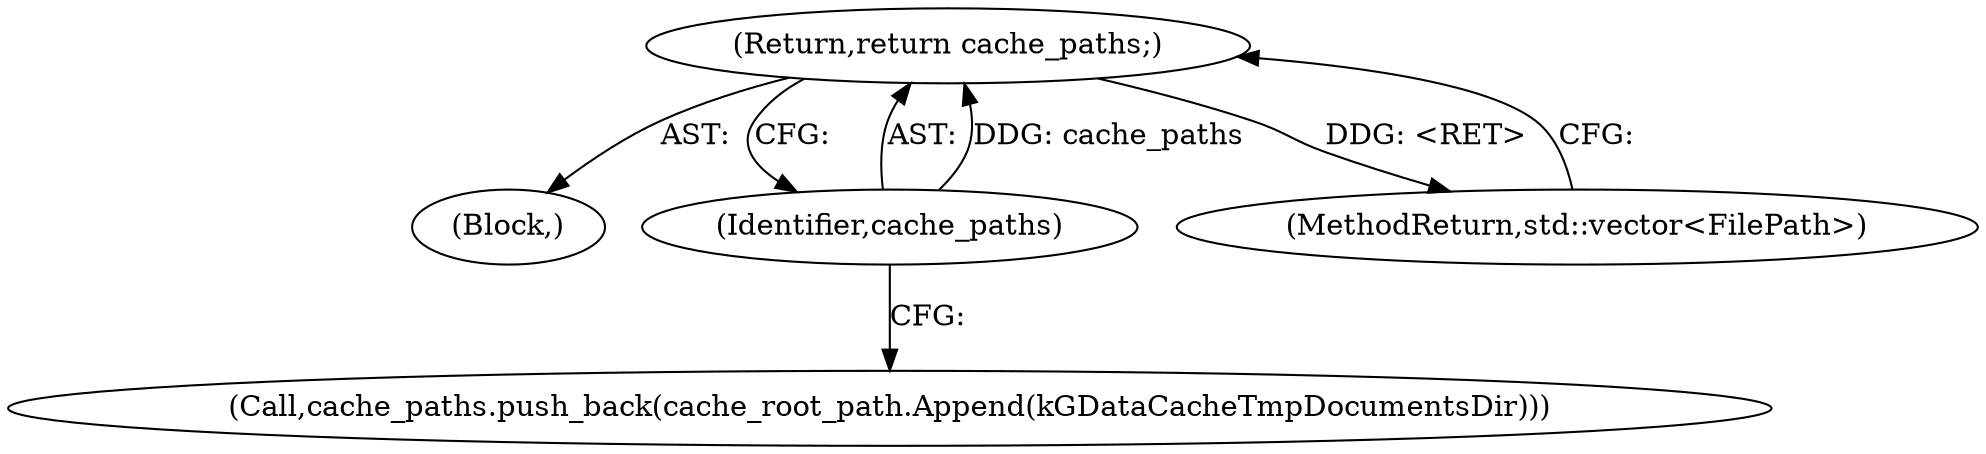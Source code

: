 digraph "1_Chrome_baef1ffd73db183ca50c854e1779ed7f6e5100a8_0@del" {
"1000125" [label="(Return,return cache_paths;)"];
"1000126" [label="(Identifier,cache_paths)"];
"1000102" [label="(Block,)"];
"1000125" [label="(Return,return cache_paths;)"];
"1000127" [label="(MethodReturn,std::vector<FilePath>)"];
"1000126" [label="(Identifier,cache_paths)"];
"1000122" [label="(Call,cache_paths.push_back(cache_root_path.Append(kGDataCacheTmpDocumentsDir)))"];
"1000125" -> "1000102"  [label="AST: "];
"1000125" -> "1000126"  [label="CFG: "];
"1000126" -> "1000125"  [label="AST: "];
"1000127" -> "1000125"  [label="CFG: "];
"1000125" -> "1000127"  [label="DDG: <RET>"];
"1000126" -> "1000125"  [label="DDG: cache_paths"];
"1000126" -> "1000122"  [label="CFG: "];
}
